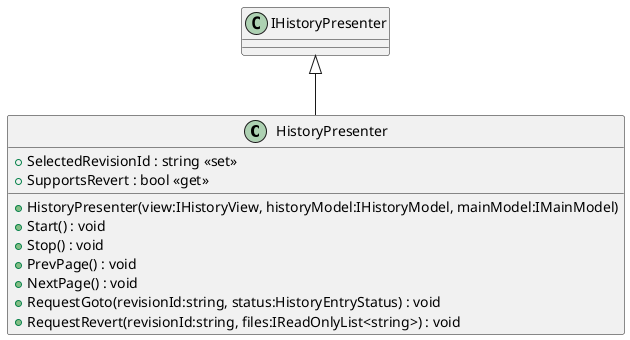 @startuml
class HistoryPresenter {
    + HistoryPresenter(view:IHistoryView, historyModel:IHistoryModel, mainModel:IMainModel)
    + Start() : void
    + Stop() : void
    + PrevPage() : void
    + NextPage() : void
    + SelectedRevisionId : string <<set>>
    + RequestGoto(revisionId:string, status:HistoryEntryStatus) : void
    + SupportsRevert : bool <<get>>
    + RequestRevert(revisionId:string, files:IReadOnlyList<string>) : void
}
IHistoryPresenter <|-- HistoryPresenter
@enduml
